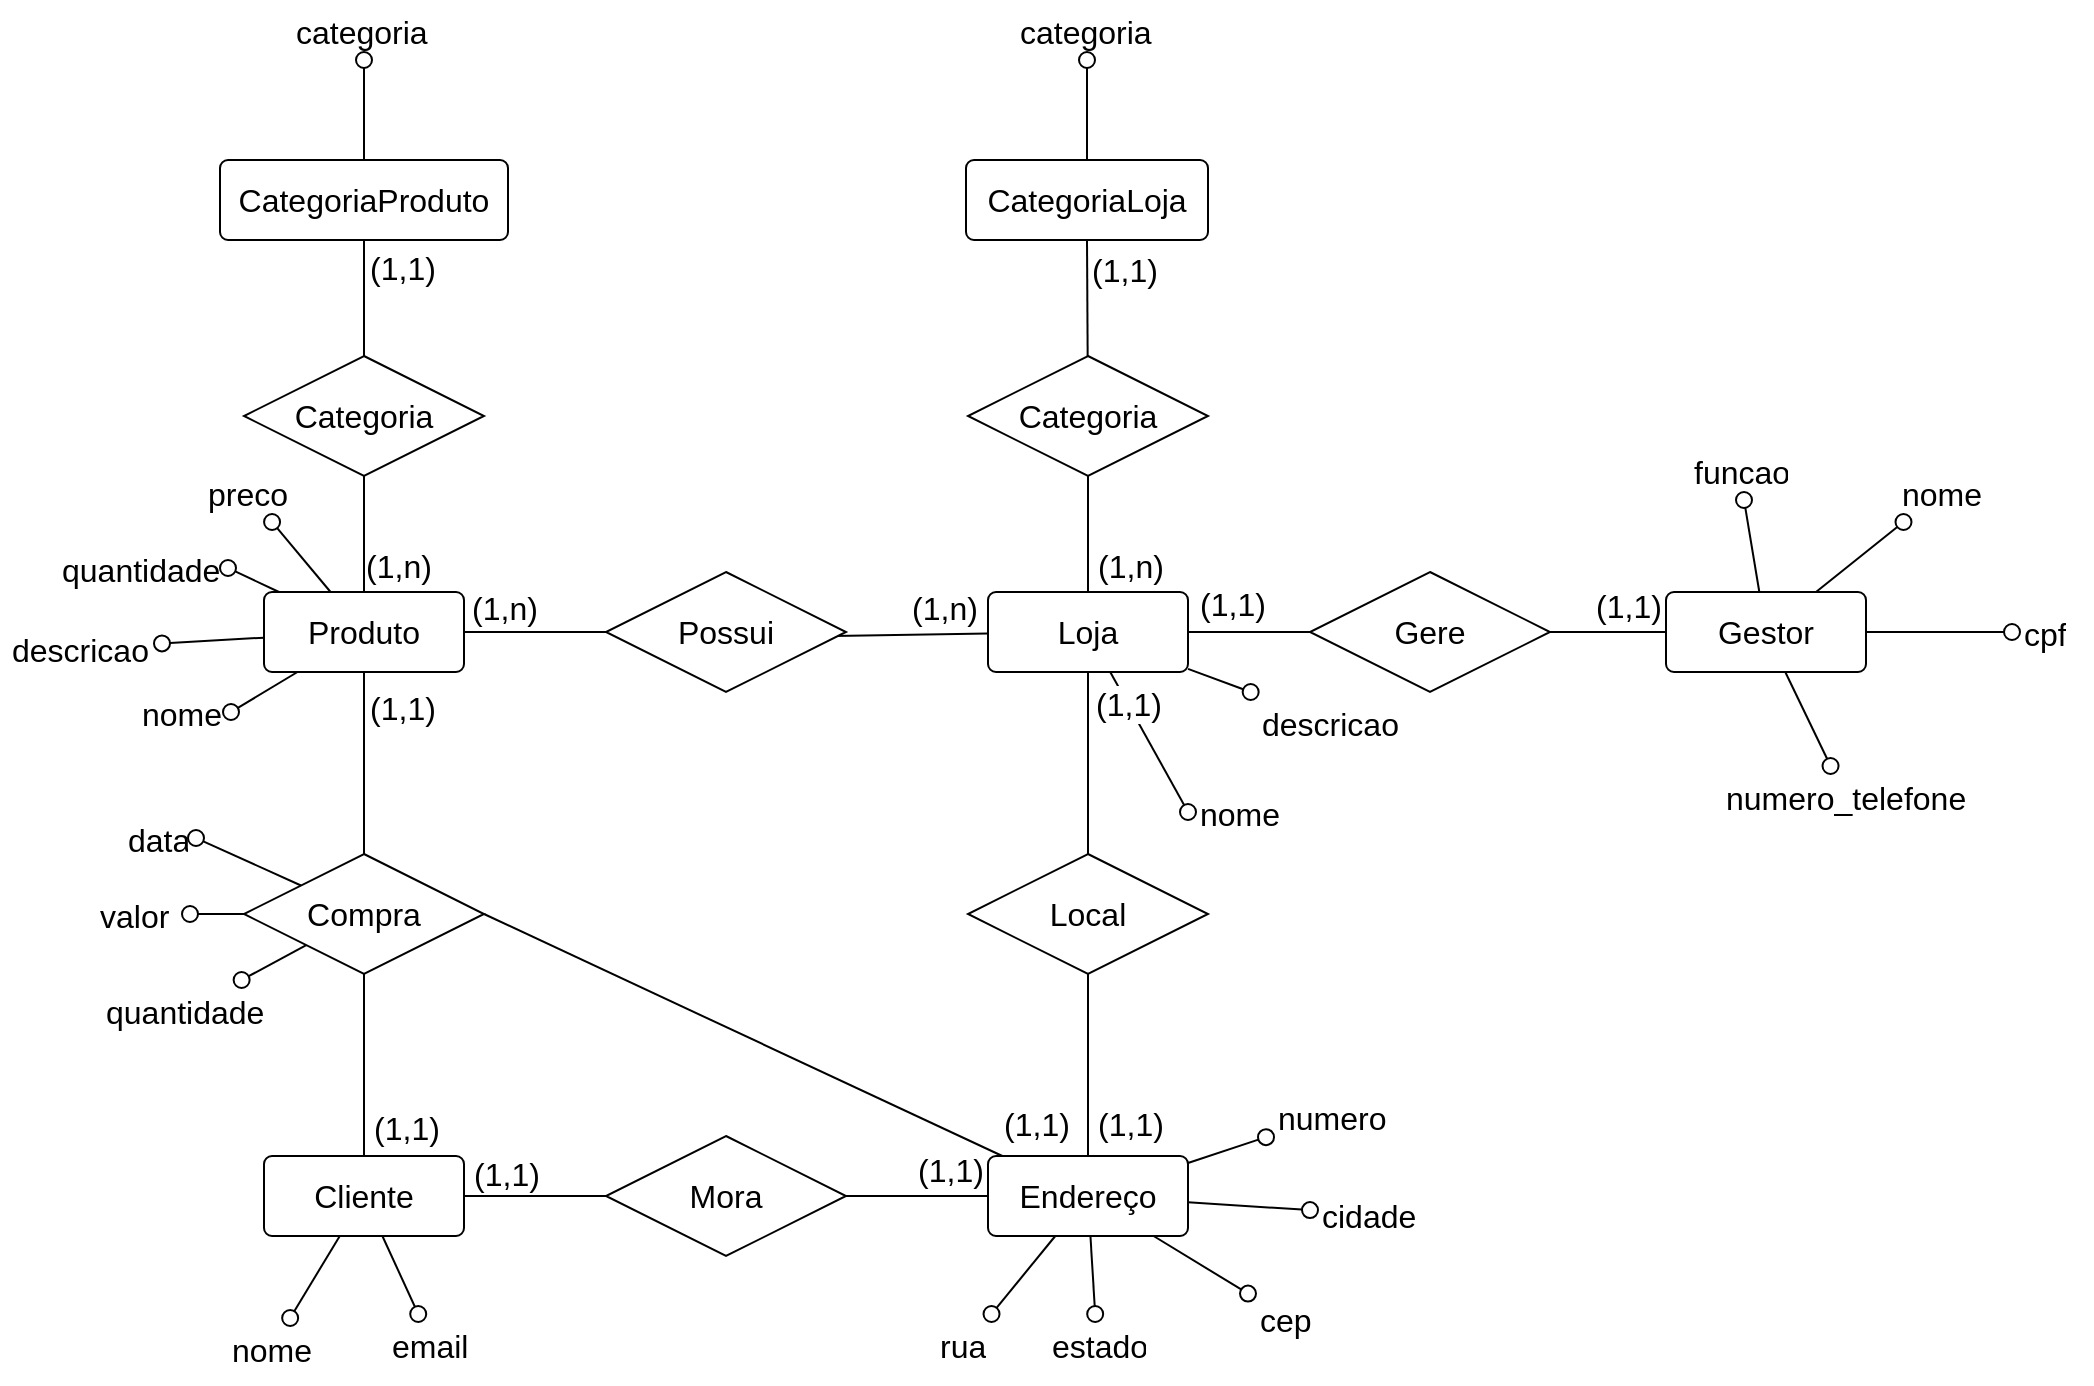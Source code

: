 <mxfile version="21.3.7" type="device">
  <diagram name="Page-1" id="TfRkggN8jC3pElyNSBGq">
    <mxGraphModel dx="1573" dy="1085" grid="0" gridSize="10" guides="1" tooltips="1" connect="1" arrows="1" fold="1" page="0" pageScale="1" pageWidth="850" pageHeight="1100" math="0" shadow="0">
      <root>
        <mxCell id="0" />
        <mxCell id="1" parent="0" />
        <mxCell id="CpKfE2b6DkFTkQo3Si0G-40" style="edgeStyle=none;curved=1;rounded=0;orthogonalLoop=1;jettySize=auto;html=1;entryX=0.5;entryY=1;entryDx=0;entryDy=0;fontSize=12;startSize=8;endSize=8;endArrow=none;endFill=0;" edge="1" parent="1" source="CpKfE2b6DkFTkQo3Si0G-15" target="CpKfE2b6DkFTkQo3Si0G-22">
          <mxGeometry relative="1" as="geometry" />
        </mxCell>
        <mxCell id="CpKfE2b6DkFTkQo3Si0G-48" value="(1,1)" style="edgeLabel;html=1;align=center;verticalAlign=middle;resizable=0;points=[];fontSize=16;" vertex="1" connectable="0" parent="CpKfE2b6DkFTkQo3Si0G-40">
          <mxGeometry x="-0.582" y="-4" relative="1" as="geometry">
            <mxPoint x="17" y="5" as="offset" />
          </mxGeometry>
        </mxCell>
        <mxCell id="CpKfE2b6DkFTkQo3Si0G-79" style="edgeStyle=none;curved=1;rounded=0;orthogonalLoop=1;jettySize=auto;html=1;fontSize=12;startSize=8;endSize=8;endArrow=oval;endFill=0;" edge="1" parent="1" source="CpKfE2b6DkFTkQo3Si0G-15" target="CpKfE2b6DkFTkQo3Si0G-77">
          <mxGeometry relative="1" as="geometry" />
        </mxCell>
        <mxCell id="CpKfE2b6DkFTkQo3Si0G-80" style="edgeStyle=none;curved=1;rounded=0;orthogonalLoop=1;jettySize=auto;html=1;fontSize=12;startSize=8;endSize=8;endArrow=oval;endFill=0;" edge="1" parent="1" source="CpKfE2b6DkFTkQo3Si0G-15" target="CpKfE2b6DkFTkQo3Si0G-78">
          <mxGeometry relative="1" as="geometry" />
        </mxCell>
        <mxCell id="CpKfE2b6DkFTkQo3Si0G-15" value="&lt;div&gt;Cliente&lt;/div&gt;" style="rounded=1;arcSize=10;whiteSpace=wrap;html=1;align=center;fontSize=16;" vertex="1" parent="1">
          <mxGeometry x="34" y="298" width="100" height="40" as="geometry" />
        </mxCell>
        <mxCell id="CpKfE2b6DkFTkQo3Si0G-30" style="edgeStyle=none;curved=1;rounded=0;orthogonalLoop=1;jettySize=auto;html=1;entryX=0.95;entryY=0.533;entryDx=0;entryDy=0;entryPerimeter=0;fontSize=12;startSize=8;endSize=8;endArrow=none;endFill=0;" edge="1" parent="1" source="CpKfE2b6DkFTkQo3Si0G-16" target="CpKfE2b6DkFTkQo3Si0G-27">
          <mxGeometry relative="1" as="geometry" />
        </mxCell>
        <mxCell id="CpKfE2b6DkFTkQo3Si0G-42" value="(1,n)" style="edgeLabel;html=1;align=center;verticalAlign=middle;resizable=0;points=[];fontSize=16;" vertex="1" connectable="0" parent="CpKfE2b6DkFTkQo3Si0G-30">
          <mxGeometry x="-0.349" y="3" relative="1" as="geometry">
            <mxPoint x="3" y="-16" as="offset" />
          </mxGeometry>
        </mxCell>
        <mxCell id="CpKfE2b6DkFTkQo3Si0G-35" style="edgeStyle=none;curved=1;rounded=0;orthogonalLoop=1;jettySize=auto;html=1;entryX=0.5;entryY=1;entryDx=0;entryDy=0;fontSize=12;startSize=8;endSize=8;endArrow=none;endFill=0;" edge="1" parent="1" source="CpKfE2b6DkFTkQo3Si0G-16" target="CpKfE2b6DkFTkQo3Si0G-28">
          <mxGeometry relative="1" as="geometry" />
        </mxCell>
        <mxCell id="CpKfE2b6DkFTkQo3Si0G-53" value="(1,n)" style="edgeLabel;html=1;align=center;verticalAlign=middle;resizable=0;points=[];fontSize=16;" vertex="1" connectable="0" parent="CpKfE2b6DkFTkQo3Si0G-35">
          <mxGeometry x="-0.414" y="2" relative="1" as="geometry">
            <mxPoint x="23" y="4" as="offset" />
          </mxGeometry>
        </mxCell>
        <mxCell id="CpKfE2b6DkFTkQo3Si0G-96" style="edgeStyle=none;curved=1;rounded=0;orthogonalLoop=1;jettySize=auto;html=1;fontSize=12;startSize=8;endSize=8;endArrow=none;endFill=0;" edge="1" parent="1" source="CpKfE2b6DkFTkQo3Si0G-16" target="CpKfE2b6DkFTkQo3Si0G-94">
          <mxGeometry relative="1" as="geometry" />
        </mxCell>
        <mxCell id="CpKfE2b6DkFTkQo3Si0G-98" value="(1,1)" style="edgeLabel;html=1;align=center;verticalAlign=middle;resizable=0;points=[];fontSize=16;" vertex="1" connectable="0" parent="CpKfE2b6DkFTkQo3Si0G-96">
          <mxGeometry x="0.41" y="-2" relative="1" as="geometry">
            <mxPoint x="-21" y="-16" as="offset" />
          </mxGeometry>
        </mxCell>
        <mxCell id="CpKfE2b6DkFTkQo3Si0G-109" style="edgeStyle=none;curved=1;rounded=0;orthogonalLoop=1;jettySize=auto;html=1;entryX=0;entryY=0.5;entryDx=0;entryDy=0;fontSize=12;startSize=8;endSize=8;endArrow=oval;endFill=0;" edge="1" parent="1" source="CpKfE2b6DkFTkQo3Si0G-16" target="CpKfE2b6DkFTkQo3Si0G-108">
          <mxGeometry relative="1" as="geometry" />
        </mxCell>
        <mxCell id="CpKfE2b6DkFTkQo3Si0G-110" style="edgeStyle=none;curved=1;rounded=0;orthogonalLoop=1;jettySize=auto;html=1;fontSize=12;startSize=8;endSize=8;endArrow=oval;endFill=0;" edge="1" parent="1" source="CpKfE2b6DkFTkQo3Si0G-16" target="CpKfE2b6DkFTkQo3Si0G-107">
          <mxGeometry relative="1" as="geometry" />
        </mxCell>
        <mxCell id="CpKfE2b6DkFTkQo3Si0G-16" value="&lt;div&gt;Loja&lt;/div&gt;" style="rounded=1;arcSize=10;whiteSpace=wrap;html=1;align=center;fontSize=16;" vertex="1" parent="1">
          <mxGeometry x="396" y="16" width="100" height="40" as="geometry" />
        </mxCell>
        <mxCell id="CpKfE2b6DkFTkQo3Si0G-67" style="edgeStyle=none;curved=1;rounded=0;orthogonalLoop=1;jettySize=auto;html=1;fontSize=12;startSize=8;endSize=8;endArrow=oval;endFill=0;" edge="1" parent="1" source="CpKfE2b6DkFTkQo3Si0G-17" target="CpKfE2b6DkFTkQo3Si0G-65">
          <mxGeometry relative="1" as="geometry" />
        </mxCell>
        <mxCell id="CpKfE2b6DkFTkQo3Si0G-17" value="CategoriaProduto" style="rounded=1;arcSize=10;whiteSpace=wrap;html=1;align=center;fontSize=16;" vertex="1" parent="1">
          <mxGeometry x="12" y="-200" width="144" height="40" as="geometry" />
        </mxCell>
        <mxCell id="CpKfE2b6DkFTkQo3Si0G-68" style="edgeStyle=none;curved=1;rounded=0;orthogonalLoop=1;jettySize=auto;html=1;fontSize=12;startSize=8;endSize=8;endArrow=oval;endFill=0;" edge="1" parent="1" source="CpKfE2b6DkFTkQo3Si0G-19" target="CpKfE2b6DkFTkQo3Si0G-66">
          <mxGeometry relative="1" as="geometry" />
        </mxCell>
        <mxCell id="CpKfE2b6DkFTkQo3Si0G-19" value="CategoriaLoja" style="rounded=1;arcSize=10;whiteSpace=wrap;html=1;align=center;fontSize=16;" vertex="1" parent="1">
          <mxGeometry x="385" y="-200" width="121" height="40" as="geometry" />
        </mxCell>
        <mxCell id="CpKfE2b6DkFTkQo3Si0G-32" style="edgeStyle=none;curved=1;rounded=0;orthogonalLoop=1;jettySize=auto;html=1;entryX=0.5;entryY=1;entryDx=0;entryDy=0;fontSize=12;startSize=8;endSize=8;endArrow=none;endFill=0;" edge="1" parent="1" source="CpKfE2b6DkFTkQo3Si0G-20" target="CpKfE2b6DkFTkQo3Si0G-29">
          <mxGeometry relative="1" as="geometry" />
        </mxCell>
        <mxCell id="CpKfE2b6DkFTkQo3Si0G-51" value="(1,n)" style="edgeLabel;html=1;align=center;verticalAlign=middle;resizable=0;points=[];fontSize=16;" vertex="1" connectable="0" parent="CpKfE2b6DkFTkQo3Si0G-32">
          <mxGeometry x="-0.414" y="-2" relative="1" as="geometry">
            <mxPoint x="15" y="4" as="offset" />
          </mxGeometry>
        </mxCell>
        <mxCell id="CpKfE2b6DkFTkQo3Si0G-73" style="edgeStyle=none;curved=1;rounded=0;orthogonalLoop=1;jettySize=auto;html=1;entryX=1;entryY=0.5;entryDx=0;entryDy=0;fontSize=12;startSize=8;endSize=8;endArrow=oval;endFill=0;" edge="1" parent="1" source="CpKfE2b6DkFTkQo3Si0G-20" target="CpKfE2b6DkFTkQo3Si0G-72">
          <mxGeometry relative="1" as="geometry" />
        </mxCell>
        <mxCell id="CpKfE2b6DkFTkQo3Si0G-74" style="edgeStyle=none;curved=1;rounded=0;orthogonalLoop=1;jettySize=auto;html=1;fontSize=12;startSize=8;endSize=8;endArrow=oval;endFill=0;" edge="1" parent="1" source="CpKfE2b6DkFTkQo3Si0G-20" target="CpKfE2b6DkFTkQo3Si0G-71">
          <mxGeometry relative="1" as="geometry" />
        </mxCell>
        <mxCell id="CpKfE2b6DkFTkQo3Si0G-75" style="edgeStyle=none;curved=1;rounded=0;orthogonalLoop=1;jettySize=auto;html=1;entryX=1;entryY=0.5;entryDx=0;entryDy=0;fontSize=12;startSize=8;endSize=8;endArrow=oval;endFill=0;" edge="1" parent="1" source="CpKfE2b6DkFTkQo3Si0G-20" target="CpKfE2b6DkFTkQo3Si0G-70">
          <mxGeometry relative="1" as="geometry" />
        </mxCell>
        <mxCell id="CpKfE2b6DkFTkQo3Si0G-76" style="edgeStyle=none;curved=1;rounded=0;orthogonalLoop=1;jettySize=auto;html=1;fontSize=12;startSize=8;endSize=8;endArrow=oval;endFill=0;" edge="1" parent="1" source="CpKfE2b6DkFTkQo3Si0G-20" target="CpKfE2b6DkFTkQo3Si0G-69">
          <mxGeometry relative="1" as="geometry" />
        </mxCell>
        <mxCell id="CpKfE2b6DkFTkQo3Si0G-20" value="Produto" style="rounded=1;arcSize=10;whiteSpace=wrap;html=1;align=center;fontSize=16;" vertex="1" parent="1">
          <mxGeometry x="34" y="16" width="100" height="40" as="geometry" />
        </mxCell>
        <mxCell id="CpKfE2b6DkFTkQo3Si0G-38" style="edgeStyle=none;curved=1;rounded=0;orthogonalLoop=1;jettySize=auto;html=1;entryX=1;entryY=0.5;entryDx=0;entryDy=0;fontSize=12;startSize=8;endSize=8;endArrow=none;endFill=0;" edge="1" parent="1" source="CpKfE2b6DkFTkQo3Si0G-21" target="CpKfE2b6DkFTkQo3Si0G-23">
          <mxGeometry relative="1" as="geometry" />
        </mxCell>
        <mxCell id="CpKfE2b6DkFTkQo3Si0G-47" value="(1,1)" style="edgeLabel;html=1;align=center;verticalAlign=middle;resizable=0;points=[];fontSize=16;" vertex="1" connectable="0" parent="CpKfE2b6DkFTkQo3Si0G-38">
          <mxGeometry x="-0.446" y="-2" relative="1" as="geometry">
            <mxPoint y="-11" as="offset" />
          </mxGeometry>
        </mxCell>
        <mxCell id="CpKfE2b6DkFTkQo3Si0G-61" style="edgeStyle=none;curved=1;rounded=0;orthogonalLoop=1;jettySize=auto;html=1;entryX=1;entryY=0.5;entryDx=0;entryDy=0;fontSize=12;startSize=8;endSize=8;endArrow=none;endFill=0;" edge="1" parent="1" source="CpKfE2b6DkFTkQo3Si0G-21" target="CpKfE2b6DkFTkQo3Si0G-22">
          <mxGeometry relative="1" as="geometry" />
        </mxCell>
        <mxCell id="CpKfE2b6DkFTkQo3Si0G-62" value="(1,1)" style="edgeLabel;html=1;align=center;verticalAlign=middle;resizable=0;points=[];fontSize=16;" vertex="1" connectable="0" parent="CpKfE2b6DkFTkQo3Si0G-61">
          <mxGeometry x="-0.514" relative="1" as="geometry">
            <mxPoint x="80" y="13" as="offset" />
          </mxGeometry>
        </mxCell>
        <mxCell id="CpKfE2b6DkFTkQo3Si0G-87" style="edgeStyle=none;curved=1;rounded=0;orthogonalLoop=1;jettySize=auto;html=1;fontSize=12;startSize=8;endSize=8;endArrow=oval;endFill=0;" edge="1" parent="1" source="CpKfE2b6DkFTkQo3Si0G-21" target="CpKfE2b6DkFTkQo3Si0G-82">
          <mxGeometry relative="1" as="geometry" />
        </mxCell>
        <mxCell id="CpKfE2b6DkFTkQo3Si0G-88" style="edgeStyle=none;curved=1;rounded=0;orthogonalLoop=1;jettySize=auto;html=1;fontSize=12;startSize=8;endSize=8;endArrow=oval;endFill=0;" edge="1" parent="1" source="CpKfE2b6DkFTkQo3Si0G-21" target="CpKfE2b6DkFTkQo3Si0G-83">
          <mxGeometry relative="1" as="geometry" />
        </mxCell>
        <mxCell id="CpKfE2b6DkFTkQo3Si0G-89" style="edgeStyle=none;curved=1;rounded=0;orthogonalLoop=1;jettySize=auto;html=1;fontSize=12;startSize=8;endSize=8;endArrow=oval;endFill=0;" edge="1" parent="1" source="CpKfE2b6DkFTkQo3Si0G-21" target="CpKfE2b6DkFTkQo3Si0G-84">
          <mxGeometry relative="1" as="geometry" />
        </mxCell>
        <mxCell id="CpKfE2b6DkFTkQo3Si0G-90" style="edgeStyle=none;curved=1;rounded=0;orthogonalLoop=1;jettySize=auto;html=1;fontSize=12;startSize=8;endSize=8;endArrow=oval;endFill=0;" edge="1" parent="1" source="CpKfE2b6DkFTkQo3Si0G-21" target="CpKfE2b6DkFTkQo3Si0G-85">
          <mxGeometry relative="1" as="geometry" />
        </mxCell>
        <mxCell id="CpKfE2b6DkFTkQo3Si0G-91" style="edgeStyle=none;curved=1;rounded=0;orthogonalLoop=1;jettySize=auto;html=1;fontSize=12;startSize=8;endSize=8;endArrow=oval;endFill=0;" edge="1" parent="1" source="CpKfE2b6DkFTkQo3Si0G-21" target="CpKfE2b6DkFTkQo3Si0G-81">
          <mxGeometry relative="1" as="geometry" />
        </mxCell>
        <mxCell id="CpKfE2b6DkFTkQo3Si0G-21" value="Endereço" style="rounded=1;arcSize=10;whiteSpace=wrap;html=1;align=center;fontSize=16;" vertex="1" parent="1">
          <mxGeometry x="396" y="298" width="100" height="40" as="geometry" />
        </mxCell>
        <mxCell id="CpKfE2b6DkFTkQo3Si0G-41" style="edgeStyle=none;curved=1;rounded=0;orthogonalLoop=1;jettySize=auto;html=1;entryX=0.5;entryY=1;entryDx=0;entryDy=0;fontSize=12;startSize=8;endSize=8;endArrow=none;endFill=0;" edge="1" parent="1" source="CpKfE2b6DkFTkQo3Si0G-22" target="CpKfE2b6DkFTkQo3Si0G-20">
          <mxGeometry relative="1" as="geometry" />
        </mxCell>
        <mxCell id="CpKfE2b6DkFTkQo3Si0G-49" value="(1,1)" style="edgeLabel;html=1;align=center;verticalAlign=middle;resizable=0;points=[];fontSize=16;" vertex="1" connectable="0" parent="CpKfE2b6DkFTkQo3Si0G-41">
          <mxGeometry x="0.612" y="2" relative="1" as="geometry">
            <mxPoint x="21" as="offset" />
          </mxGeometry>
        </mxCell>
        <mxCell id="CpKfE2b6DkFTkQo3Si0G-56" style="edgeStyle=none;curved=1;rounded=0;orthogonalLoop=1;jettySize=auto;html=1;fontSize=12;startSize=8;endSize=8;endArrow=oval;endFill=0;" edge="1" parent="1" source="CpKfE2b6DkFTkQo3Si0G-22" target="CpKfE2b6DkFTkQo3Si0G-55">
          <mxGeometry relative="1" as="geometry" />
        </mxCell>
        <mxCell id="CpKfE2b6DkFTkQo3Si0G-63" style="edgeStyle=none;curved=1;rounded=0;orthogonalLoop=1;jettySize=auto;html=1;fontSize=12;startSize=8;endSize=8;endArrow=oval;endFill=0;" edge="1" parent="1" source="CpKfE2b6DkFTkQo3Si0G-22" target="CpKfE2b6DkFTkQo3Si0G-58">
          <mxGeometry relative="1" as="geometry" />
        </mxCell>
        <mxCell id="CpKfE2b6DkFTkQo3Si0G-64" style="edgeStyle=none;curved=1;rounded=0;orthogonalLoop=1;jettySize=auto;html=1;entryX=1;entryY=0.5;entryDx=0;entryDy=0;fontSize=12;startSize=8;endSize=8;endArrow=oval;endFill=0;" edge="1" parent="1" source="CpKfE2b6DkFTkQo3Si0G-22" target="CpKfE2b6DkFTkQo3Si0G-59">
          <mxGeometry relative="1" as="geometry" />
        </mxCell>
        <mxCell id="CpKfE2b6DkFTkQo3Si0G-22" value="Compra" style="shape=rhombus;perimeter=rhombusPerimeter;whiteSpace=wrap;html=1;align=center;fontSize=16;" vertex="1" parent="1">
          <mxGeometry x="24" y="147" width="120" height="60" as="geometry" />
        </mxCell>
        <mxCell id="CpKfE2b6DkFTkQo3Si0G-39" style="edgeStyle=none;curved=1;rounded=0;orthogonalLoop=1;jettySize=auto;html=1;fontSize=12;startSize=8;endSize=8;endArrow=none;endFill=0;" edge="1" parent="1" source="CpKfE2b6DkFTkQo3Si0G-23" target="CpKfE2b6DkFTkQo3Si0G-15">
          <mxGeometry relative="1" as="geometry" />
        </mxCell>
        <mxCell id="CpKfE2b6DkFTkQo3Si0G-46" value="(1,1)" style="edgeLabel;html=1;align=center;verticalAlign=middle;resizable=0;points=[];fontSize=16;" vertex="1" connectable="0" parent="CpKfE2b6DkFTkQo3Si0G-39">
          <mxGeometry x="0.521" relative="1" as="geometry">
            <mxPoint x="4" y="-11" as="offset" />
          </mxGeometry>
        </mxCell>
        <mxCell id="CpKfE2b6DkFTkQo3Si0G-23" value="Mora" style="shape=rhombus;perimeter=rhombusPerimeter;whiteSpace=wrap;html=1;align=center;fontSize=16;" vertex="1" parent="1">
          <mxGeometry x="205" y="288" width="120" height="60" as="geometry" />
        </mxCell>
        <mxCell id="CpKfE2b6DkFTkQo3Si0G-36" style="edgeStyle=none;curved=1;rounded=0;orthogonalLoop=1;jettySize=auto;html=1;entryX=0.5;entryY=1;entryDx=0;entryDy=0;fontSize=12;startSize=8;endSize=8;endArrow=none;endFill=0;" edge="1" parent="1" source="CpKfE2b6DkFTkQo3Si0G-24" target="CpKfE2b6DkFTkQo3Si0G-16">
          <mxGeometry relative="1" as="geometry" />
        </mxCell>
        <mxCell id="CpKfE2b6DkFTkQo3Si0G-44" value="(1,1)" style="edgeLabel;html=1;align=center;verticalAlign=middle;resizable=0;points=[];fontSize=16;" vertex="1" connectable="0" parent="CpKfE2b6DkFTkQo3Si0G-36">
          <mxGeometry x="0.67" y="-5" relative="1" as="geometry">
            <mxPoint x="15" y="1" as="offset" />
          </mxGeometry>
        </mxCell>
        <mxCell id="CpKfE2b6DkFTkQo3Si0G-37" style="edgeStyle=none;curved=1;rounded=0;orthogonalLoop=1;jettySize=auto;html=1;fontSize=12;startSize=8;endSize=8;endArrow=none;endFill=0;" edge="1" parent="1" source="CpKfE2b6DkFTkQo3Si0G-24" target="CpKfE2b6DkFTkQo3Si0G-21">
          <mxGeometry relative="1" as="geometry" />
        </mxCell>
        <mxCell id="CpKfE2b6DkFTkQo3Si0G-45" value="(1,1)" style="edgeLabel;html=1;align=center;verticalAlign=middle;resizable=0;points=[];fontSize=16;" vertex="1" connectable="0" parent="CpKfE2b6DkFTkQo3Si0G-37">
          <mxGeometry x="-0.56" y="4" relative="1" as="geometry">
            <mxPoint x="17" y="55" as="offset" />
          </mxGeometry>
        </mxCell>
        <mxCell id="CpKfE2b6DkFTkQo3Si0G-24" value="Local" style="shape=rhombus;perimeter=rhombusPerimeter;whiteSpace=wrap;html=1;align=center;fontSize=16;" vertex="1" parent="1">
          <mxGeometry x="386" y="147" width="120" height="60" as="geometry" />
        </mxCell>
        <mxCell id="CpKfE2b6DkFTkQo3Si0G-31" style="edgeStyle=none;curved=1;rounded=0;orthogonalLoop=1;jettySize=auto;html=1;entryX=1;entryY=0.5;entryDx=0;entryDy=0;fontSize=12;startSize=8;endSize=8;endArrow=none;endFill=0;" edge="1" parent="1" source="CpKfE2b6DkFTkQo3Si0G-27" target="CpKfE2b6DkFTkQo3Si0G-20">
          <mxGeometry relative="1" as="geometry" />
        </mxCell>
        <mxCell id="CpKfE2b6DkFTkQo3Si0G-43" value="(1,n)" style="edgeLabel;html=1;align=center;verticalAlign=middle;resizable=0;points=[];fontSize=16;" vertex="1" connectable="0" parent="CpKfE2b6DkFTkQo3Si0G-31">
          <mxGeometry x="0.559" y="-1" relative="1" as="geometry">
            <mxPoint x="4" y="-11" as="offset" />
          </mxGeometry>
        </mxCell>
        <mxCell id="CpKfE2b6DkFTkQo3Si0G-27" value="Possui" style="shape=rhombus;perimeter=rhombusPerimeter;whiteSpace=wrap;html=1;align=center;fontSize=16;" vertex="1" parent="1">
          <mxGeometry x="205" y="6" width="120" height="60" as="geometry" />
        </mxCell>
        <mxCell id="CpKfE2b6DkFTkQo3Si0G-34" style="edgeStyle=none;curved=1;rounded=0;orthogonalLoop=1;jettySize=auto;html=1;entryX=0.5;entryY=1;entryDx=0;entryDy=0;fontSize=12;startSize=8;endSize=8;endArrow=none;endFill=0;" edge="1" parent="1" source="CpKfE2b6DkFTkQo3Si0G-28" target="CpKfE2b6DkFTkQo3Si0G-19">
          <mxGeometry relative="1" as="geometry" />
        </mxCell>
        <mxCell id="CpKfE2b6DkFTkQo3Si0G-52" value="(1,1)" style="edgeLabel;html=1;align=center;verticalAlign=middle;resizable=0;points=[];fontSize=16;" vertex="1" connectable="0" parent="CpKfE2b6DkFTkQo3Si0G-34">
          <mxGeometry x="0.484" y="1" relative="1" as="geometry">
            <mxPoint x="19" as="offset" />
          </mxGeometry>
        </mxCell>
        <mxCell id="CpKfE2b6DkFTkQo3Si0G-28" value="Categoria" style="shape=rhombus;perimeter=rhombusPerimeter;whiteSpace=wrap;html=1;align=center;fontSize=16;" vertex="1" parent="1">
          <mxGeometry x="386" y="-102" width="120" height="60" as="geometry" />
        </mxCell>
        <mxCell id="CpKfE2b6DkFTkQo3Si0G-33" style="edgeStyle=none;curved=1;rounded=0;orthogonalLoop=1;jettySize=auto;html=1;entryX=0.5;entryY=1;entryDx=0;entryDy=0;fontSize=12;startSize=8;endSize=8;endArrow=none;endFill=0;" edge="1" parent="1" source="CpKfE2b6DkFTkQo3Si0G-29" target="CpKfE2b6DkFTkQo3Si0G-17">
          <mxGeometry relative="1" as="geometry" />
        </mxCell>
        <mxCell id="CpKfE2b6DkFTkQo3Si0G-50" value="(1,1)" style="edgeLabel;html=1;align=center;verticalAlign=middle;resizable=0;points=[];fontSize=16;" vertex="1" connectable="0" parent="CpKfE2b6DkFTkQo3Si0G-33">
          <mxGeometry x="0.529" y="-3" relative="1" as="geometry">
            <mxPoint x="16" as="offset" />
          </mxGeometry>
        </mxCell>
        <mxCell id="CpKfE2b6DkFTkQo3Si0G-29" value="&lt;div&gt;Categoria&lt;/div&gt;" style="shape=rhombus;perimeter=rhombusPerimeter;whiteSpace=wrap;html=1;align=center;fontSize=16;" vertex="1" parent="1">
          <mxGeometry x="24" y="-102" width="120" height="60" as="geometry" />
        </mxCell>
        <mxCell id="CpKfE2b6DkFTkQo3Si0G-55" value="&lt;div&gt;valor&lt;/div&gt;" style="text;strokeColor=none;fillColor=none;spacingLeft=4;spacingRight=4;overflow=hidden;rotatable=0;points=[[0,0.5],[1,0.5]];portConstraint=eastwest;fontSize=16;whiteSpace=wrap;html=1;" vertex="1" parent="1">
          <mxGeometry x="-54" y="162" width="51" height="30" as="geometry" />
        </mxCell>
        <mxCell id="CpKfE2b6DkFTkQo3Si0G-58" value="&lt;div&gt;quantidade&lt;/div&gt;" style="text;strokeColor=none;fillColor=none;spacingLeft=4;spacingRight=4;overflow=hidden;rotatable=0;points=[[0,0.5],[1,0.5]];portConstraint=eastwest;fontSize=16;whiteSpace=wrap;html=1;" vertex="1" parent="1">
          <mxGeometry x="-51" y="210" width="92" height="30" as="geometry" />
        </mxCell>
        <mxCell id="CpKfE2b6DkFTkQo3Si0G-59" value="data" style="text;strokeColor=none;fillColor=none;spacingLeft=4;spacingRight=4;overflow=hidden;rotatable=0;points=[[0,0.5],[1,0.5]];portConstraint=eastwest;fontSize=16;whiteSpace=wrap;html=1;" vertex="1" parent="1">
          <mxGeometry x="-40" y="124" width="40" height="30" as="geometry" />
        </mxCell>
        <mxCell id="CpKfE2b6DkFTkQo3Si0G-65" value="&lt;div&gt;categoria&lt;/div&gt;" style="text;strokeColor=none;fillColor=none;spacingLeft=4;spacingRight=4;overflow=hidden;rotatable=0;points=[[0,0.5],[1,0.5]];portConstraint=eastwest;fontSize=16;whiteSpace=wrap;html=1;" vertex="1" parent="1">
          <mxGeometry x="44" y="-280" width="80" height="30" as="geometry" />
        </mxCell>
        <mxCell id="CpKfE2b6DkFTkQo3Si0G-66" value="&lt;div&gt;categoria&lt;/div&gt;" style="text;strokeColor=none;fillColor=none;spacingLeft=4;spacingRight=4;overflow=hidden;rotatable=0;points=[[0,0.5],[1,0.5]];portConstraint=eastwest;fontSize=16;whiteSpace=wrap;html=1;" vertex="1" parent="1">
          <mxGeometry x="405.5" y="-280" width="80" height="30" as="geometry" />
        </mxCell>
        <mxCell id="CpKfE2b6DkFTkQo3Si0G-69" value="preco" style="text;strokeColor=none;fillColor=none;spacingLeft=4;spacingRight=4;overflow=hidden;rotatable=0;points=[[0,0.5],[1,0.5]];portConstraint=eastwest;fontSize=16;whiteSpace=wrap;html=1;" vertex="1" parent="1">
          <mxGeometry y="-49" width="51" height="30" as="geometry" />
        </mxCell>
        <mxCell id="CpKfE2b6DkFTkQo3Si0G-70" value="&lt;div&gt;quantidade&lt;/div&gt;" style="text;strokeColor=none;fillColor=none;spacingLeft=4;spacingRight=4;overflow=hidden;rotatable=0;points=[[0,0.5],[1,0.5]];portConstraint=eastwest;fontSize=16;whiteSpace=wrap;html=1;" vertex="1" parent="1">
          <mxGeometry x="-73" y="-11" width="89" height="30" as="geometry" />
        </mxCell>
        <mxCell id="CpKfE2b6DkFTkQo3Si0G-71" value="&lt;div&gt;descricao&lt;/div&gt;" style="text;strokeColor=none;fillColor=none;spacingLeft=4;spacingRight=4;overflow=hidden;rotatable=0;points=[[0,0.5],[1,0.5]];portConstraint=eastwest;fontSize=16;whiteSpace=wrap;html=1;" vertex="1" parent="1">
          <mxGeometry x="-98" y="29" width="81" height="30" as="geometry" />
        </mxCell>
        <mxCell id="CpKfE2b6DkFTkQo3Si0G-72" value="nome" style="text;strokeColor=none;fillColor=none;spacingLeft=4;spacingRight=4;overflow=hidden;rotatable=0;points=[[0,0.5],[1,0.5]];portConstraint=eastwest;fontSize=16;whiteSpace=wrap;html=1;" vertex="1" parent="1">
          <mxGeometry x="-33.5" y="61" width="51" height="30" as="geometry" />
        </mxCell>
        <mxCell id="CpKfE2b6DkFTkQo3Si0G-77" value="&lt;div&gt;nome&lt;/div&gt;" style="text;strokeColor=none;fillColor=none;spacingLeft=4;spacingRight=4;overflow=hidden;rotatable=0;points=[[0,0.5],[1,0.5]];portConstraint=eastwest;fontSize=16;whiteSpace=wrap;html=1;" vertex="1" parent="1">
          <mxGeometry x="12" y="379" width="52" height="30" as="geometry" />
        </mxCell>
        <mxCell id="CpKfE2b6DkFTkQo3Si0G-78" value="email" style="text;strokeColor=none;fillColor=none;spacingLeft=4;spacingRight=4;overflow=hidden;rotatable=0;points=[[0,0.5],[1,0.5]];portConstraint=eastwest;fontSize=16;whiteSpace=wrap;html=1;" vertex="1" parent="1">
          <mxGeometry x="92" y="377" width="52" height="30" as="geometry" />
        </mxCell>
        <mxCell id="CpKfE2b6DkFTkQo3Si0G-81" value="rua" style="text;strokeColor=none;fillColor=none;spacingLeft=4;spacingRight=4;overflow=hidden;rotatable=0;points=[[0,0.5],[1,0.5]];portConstraint=eastwest;fontSize=16;whiteSpace=wrap;html=1;" vertex="1" parent="1">
          <mxGeometry x="365.5" y="377" width="40" height="30" as="geometry" />
        </mxCell>
        <mxCell id="CpKfE2b6DkFTkQo3Si0G-82" value="numero" style="text;strokeColor=none;fillColor=none;spacingLeft=4;spacingRight=4;overflow=hidden;rotatable=0;points=[[0,0.5],[1,0.5]];portConstraint=eastwest;fontSize=16;whiteSpace=wrap;html=1;" vertex="1" parent="1">
          <mxGeometry x="535" y="263" width="64" height="30" as="geometry" />
        </mxCell>
        <mxCell id="CpKfE2b6DkFTkQo3Si0G-83" value="cidade" style="text;strokeColor=none;fillColor=none;spacingLeft=4;spacingRight=4;overflow=hidden;rotatable=0;points=[[0,0.5],[1,0.5]];portConstraint=eastwest;fontSize=16;whiteSpace=wrap;html=1;" vertex="1" parent="1">
          <mxGeometry x="557" y="312" width="61" height="30" as="geometry" />
        </mxCell>
        <mxCell id="CpKfE2b6DkFTkQo3Si0G-84" value="cep" style="text;strokeColor=none;fillColor=none;spacingLeft=4;spacingRight=4;overflow=hidden;rotatable=0;points=[[0,0.5],[1,0.5]];portConstraint=eastwest;fontSize=16;whiteSpace=wrap;html=1;" vertex="1" parent="1">
          <mxGeometry x="526" y="364" width="40" height="30" as="geometry" />
        </mxCell>
        <mxCell id="CpKfE2b6DkFTkQo3Si0G-85" value="estado" style="text;strokeColor=none;fillColor=none;spacingLeft=4;spacingRight=4;overflow=hidden;rotatable=0;points=[[0,0.5],[1,0.5]];portConstraint=eastwest;fontSize=16;whiteSpace=wrap;html=1;" vertex="1" parent="1">
          <mxGeometry x="422" y="377" width="57" height="30" as="geometry" />
        </mxCell>
        <mxCell id="CpKfE2b6DkFTkQo3Si0G-95" style="edgeStyle=none;curved=1;rounded=0;orthogonalLoop=1;jettySize=auto;html=1;entryX=1;entryY=0.5;entryDx=0;entryDy=0;fontSize=12;startSize=8;endSize=8;endArrow=none;endFill=0;" edge="1" parent="1" source="CpKfE2b6DkFTkQo3Si0G-93" target="CpKfE2b6DkFTkQo3Si0G-94">
          <mxGeometry relative="1" as="geometry" />
        </mxCell>
        <mxCell id="CpKfE2b6DkFTkQo3Si0G-97" value="&lt;div&gt;(1,1)&lt;/div&gt;" style="edgeLabel;html=1;align=center;verticalAlign=middle;resizable=0;points=[];fontSize=16;" vertex="1" connectable="0" parent="CpKfE2b6DkFTkQo3Si0G-95">
          <mxGeometry x="-0.448" y="2" relative="1" as="geometry">
            <mxPoint x="-3" y="-15" as="offset" />
          </mxGeometry>
        </mxCell>
        <mxCell id="CpKfE2b6DkFTkQo3Si0G-103" style="edgeStyle=none;curved=1;rounded=0;orthogonalLoop=1;jettySize=auto;html=1;fontSize=12;startSize=8;endSize=8;endArrow=oval;endFill=0;" edge="1" parent="1" source="CpKfE2b6DkFTkQo3Si0G-93" target="CpKfE2b6DkFTkQo3Si0G-102">
          <mxGeometry relative="1" as="geometry" />
        </mxCell>
        <mxCell id="CpKfE2b6DkFTkQo3Si0G-104" style="edgeStyle=none;curved=1;rounded=0;orthogonalLoop=1;jettySize=auto;html=1;fontSize=12;startSize=8;endSize=8;endArrow=oval;endFill=0;" edge="1" parent="1" source="CpKfE2b6DkFTkQo3Si0G-93" target="CpKfE2b6DkFTkQo3Si0G-100">
          <mxGeometry relative="1" as="geometry" />
        </mxCell>
        <mxCell id="CpKfE2b6DkFTkQo3Si0G-105" style="edgeStyle=none;curved=1;rounded=0;orthogonalLoop=1;jettySize=auto;html=1;fontSize=12;startSize=8;endSize=8;endArrow=oval;endFill=0;" edge="1" parent="1" source="CpKfE2b6DkFTkQo3Si0G-93" target="CpKfE2b6DkFTkQo3Si0G-99">
          <mxGeometry relative="1" as="geometry" />
        </mxCell>
        <mxCell id="CpKfE2b6DkFTkQo3Si0G-106" style="edgeStyle=none;curved=1;rounded=0;orthogonalLoop=1;jettySize=auto;html=1;fontSize=12;startSize=8;endSize=8;endArrow=oval;endFill=0;" edge="1" parent="1" source="CpKfE2b6DkFTkQo3Si0G-93" target="CpKfE2b6DkFTkQo3Si0G-101">
          <mxGeometry relative="1" as="geometry" />
        </mxCell>
        <mxCell id="CpKfE2b6DkFTkQo3Si0G-93" value="Gestor" style="rounded=1;arcSize=10;whiteSpace=wrap;html=1;align=center;fontSize=16;" vertex="1" parent="1">
          <mxGeometry x="735" y="16" width="100" height="40" as="geometry" />
        </mxCell>
        <mxCell id="CpKfE2b6DkFTkQo3Si0G-94" value="Gere" style="shape=rhombus;perimeter=rhombusPerimeter;whiteSpace=wrap;html=1;align=center;fontSize=16;" vertex="1" parent="1">
          <mxGeometry x="557" y="6" width="120" height="60" as="geometry" />
        </mxCell>
        <mxCell id="CpKfE2b6DkFTkQo3Si0G-99" value="cpf" style="text;strokeColor=none;fillColor=none;spacingLeft=4;spacingRight=4;overflow=hidden;rotatable=0;points=[[0,0.5],[1,0.5]];portConstraint=eastwest;fontSize=16;whiteSpace=wrap;html=1;" vertex="1" parent="1">
          <mxGeometry x="908" y="21" width="40" height="30" as="geometry" />
        </mxCell>
        <mxCell id="CpKfE2b6DkFTkQo3Si0G-100" value="nome" style="text;strokeColor=none;fillColor=none;spacingLeft=4;spacingRight=4;overflow=hidden;rotatable=0;points=[[0,0.5],[1,0.5]];portConstraint=eastwest;fontSize=16;whiteSpace=wrap;html=1;" vertex="1" parent="1">
          <mxGeometry x="847" y="-49" width="51" height="30" as="geometry" />
        </mxCell>
        <mxCell id="CpKfE2b6DkFTkQo3Si0G-101" value="numero_telefone" style="text;strokeColor=none;fillColor=none;spacingLeft=4;spacingRight=4;overflow=hidden;rotatable=0;points=[[0,0.5],[1,0.5]];portConstraint=eastwest;fontSize=16;whiteSpace=wrap;html=1;" vertex="1" parent="1">
          <mxGeometry x="759" y="103" width="131" height="30" as="geometry" />
        </mxCell>
        <mxCell id="CpKfE2b6DkFTkQo3Si0G-102" value="funcao" style="text;strokeColor=none;fillColor=none;spacingLeft=4;spacingRight=4;overflow=hidden;rotatable=0;points=[[0,0.5],[1,0.5]];portConstraint=eastwest;fontSize=16;whiteSpace=wrap;html=1;" vertex="1" parent="1">
          <mxGeometry x="743" y="-60" width="57" height="30" as="geometry" />
        </mxCell>
        <mxCell id="CpKfE2b6DkFTkQo3Si0G-107" value="descricao" style="text;strokeColor=none;fillColor=none;spacingLeft=4;spacingRight=4;overflow=hidden;rotatable=0;points=[[0,0.5],[1,0.5]];portConstraint=eastwest;fontSize=16;whiteSpace=wrap;html=1;" vertex="1" parent="1">
          <mxGeometry x="526.5" y="66" width="83" height="30" as="geometry" />
        </mxCell>
        <mxCell id="CpKfE2b6DkFTkQo3Si0G-108" value="nome" style="text;strokeColor=none;fillColor=none;spacingLeft=4;spacingRight=4;overflow=hidden;rotatable=0;points=[[0,0.5],[1,0.5]];portConstraint=eastwest;fontSize=16;whiteSpace=wrap;html=1;" vertex="1" parent="1">
          <mxGeometry x="496" y="111" width="54" height="30" as="geometry" />
        </mxCell>
      </root>
    </mxGraphModel>
  </diagram>
</mxfile>
